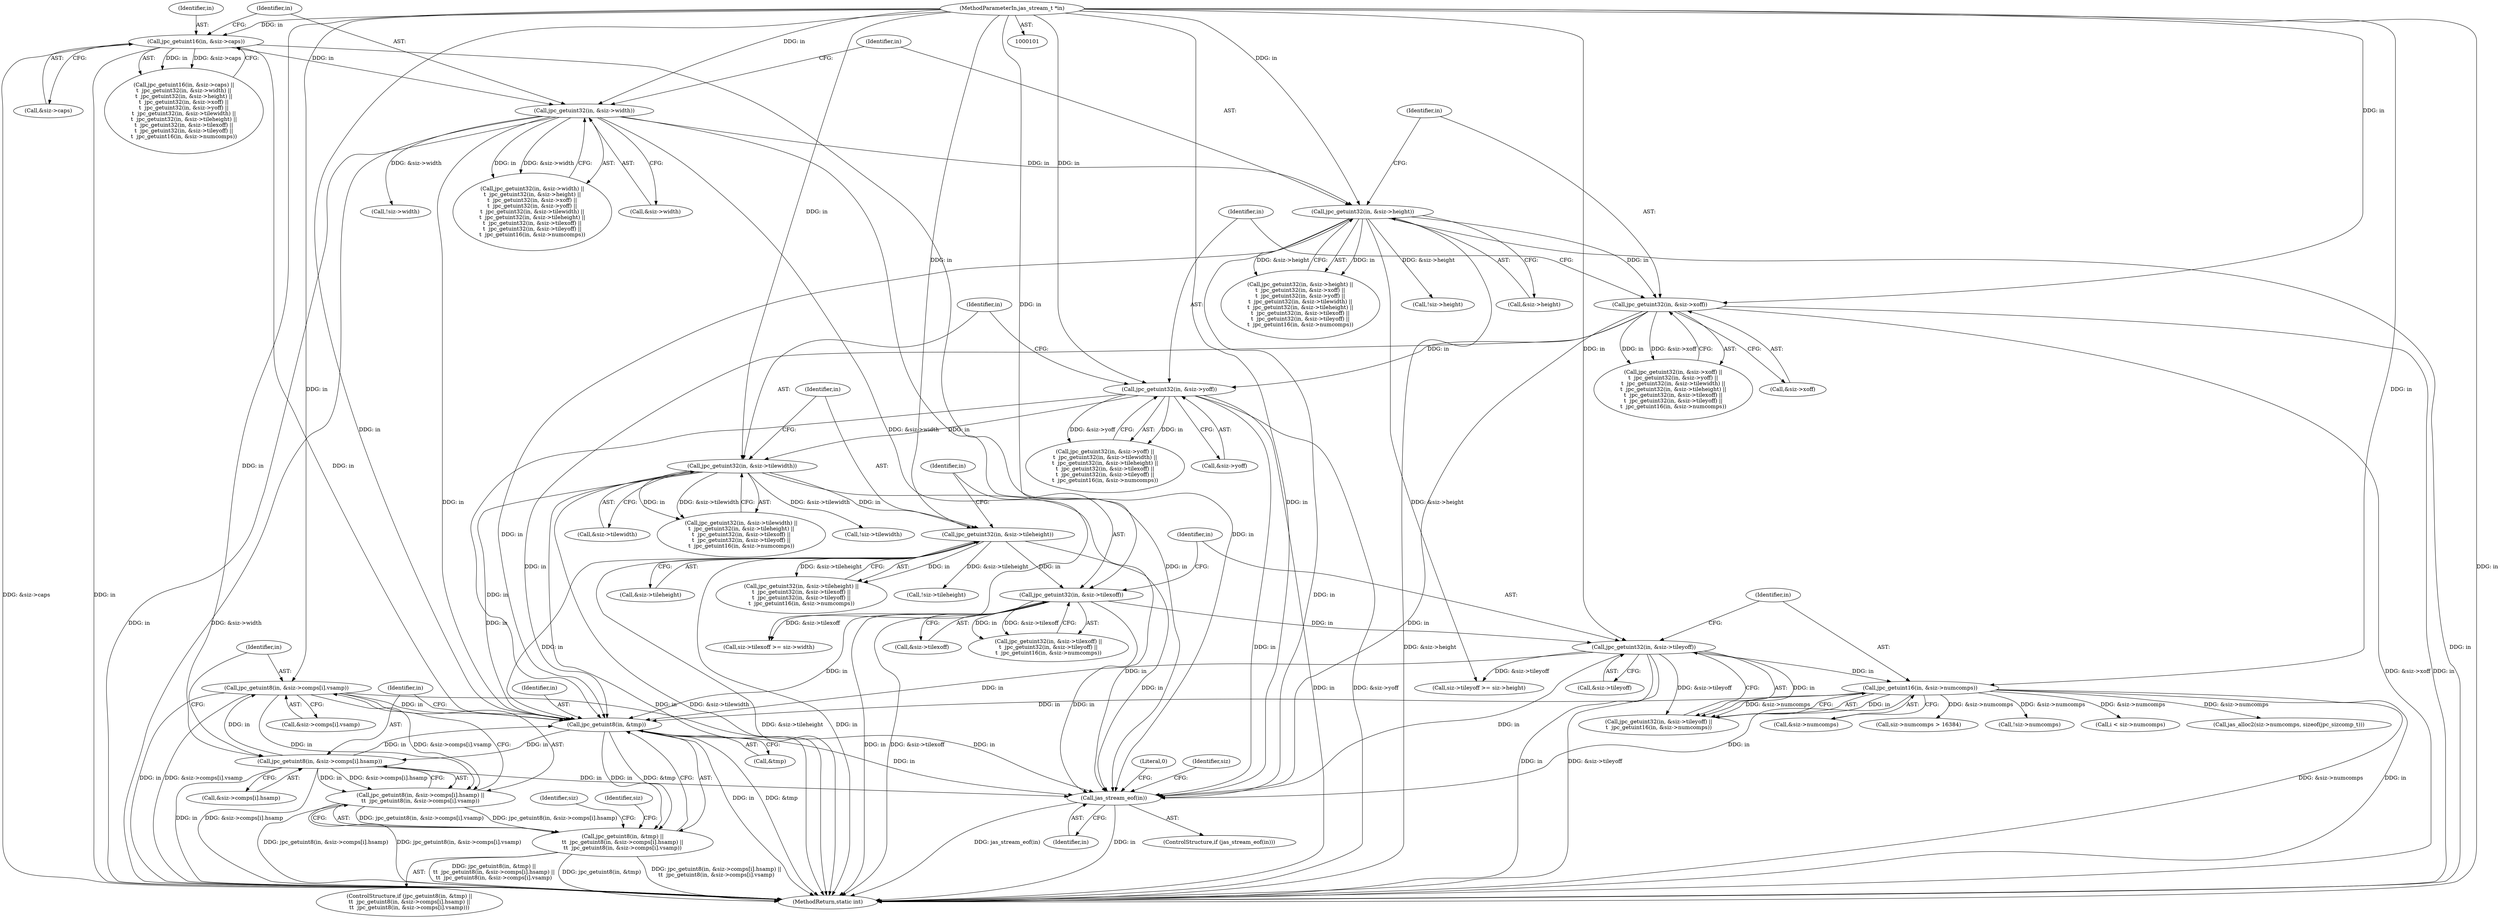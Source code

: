 digraph "0_jasper_ba2b9d000660313af7b692542afbd374c5685865@array" {
"1000296" [label="(Call,jpc_getuint8(in, &siz->comps[i].vsamp))"];
"1000286" [label="(Call,jpc_getuint8(in, &siz->comps[i].hsamp))"];
"1000281" [label="(Call,jpc_getuint8(in, &tmp))"];
"1000129" [label="(Call,jpc_getuint32(in, &siz->width))"];
"1000122" [label="(Call,jpc_getuint16(in, &siz->caps))"];
"1000104" [label="(MethodParameterIn,jas_stream_t *in)"];
"1000171" [label="(Call,jpc_getuint32(in, &siz->tilexoff))"];
"1000164" [label="(Call,jpc_getuint32(in, &siz->tileheight))"];
"1000157" [label="(Call,jpc_getuint32(in, &siz->tilewidth))"];
"1000150" [label="(Call,jpc_getuint32(in, &siz->yoff))"];
"1000143" [label="(Call,jpc_getuint32(in, &siz->xoff))"];
"1000136" [label="(Call,jpc_getuint32(in, &siz->height))"];
"1000184" [label="(Call,jpc_getuint16(in, &siz->numcomps))"];
"1000178" [label="(Call,jpc_getuint32(in, &siz->tileyoff))"];
"1000296" [label="(Call,jpc_getuint8(in, &siz->comps[i].vsamp))"];
"1000280" [label="(Call,jpc_getuint8(in, &tmp) ||\n\t\t  jpc_getuint8(in, &siz->comps[i].hsamp) ||\n\t\t  jpc_getuint8(in, &siz->comps[i].vsamp))"];
"1000285" [label="(Call,jpc_getuint8(in, &siz->comps[i].hsamp) ||\n\t\t  jpc_getuint8(in, &siz->comps[i].vsamp))"];
"1000415" [label="(Call,jas_stream_eof(in))"];
"1000128" [label="(Call,jpc_getuint32(in, &siz->width) ||\n\t  jpc_getuint32(in, &siz->height) ||\n\t  jpc_getuint32(in, &siz->xoff) ||\n\t  jpc_getuint32(in, &siz->yoff) ||\n\t  jpc_getuint32(in, &siz->tilewidth) ||\n\t  jpc_getuint32(in, &siz->tileheight) ||\n\t  jpc_getuint32(in, &siz->tilexoff) ||\n\t  jpc_getuint32(in, &siz->tileyoff) ||\n\t  jpc_getuint16(in, &siz->numcomps))"];
"1000282" [label="(Identifier,in)"];
"1000142" [label="(Call,jpc_getuint32(in, &siz->xoff) ||\n\t  jpc_getuint32(in, &siz->yoff) ||\n\t  jpc_getuint32(in, &siz->tilewidth) ||\n\t  jpc_getuint32(in, &siz->tileheight) ||\n\t  jpc_getuint32(in, &siz->tilexoff) ||\n\t  jpc_getuint32(in, &siz->tileyoff) ||\n\t  jpc_getuint16(in, &siz->numcomps))"];
"1000135" [label="(Call,jpc_getuint32(in, &siz->height) ||\n\t  jpc_getuint32(in, &siz->xoff) ||\n\t  jpc_getuint32(in, &siz->yoff) ||\n\t  jpc_getuint32(in, &siz->tilewidth) ||\n\t  jpc_getuint32(in, &siz->tileheight) ||\n\t  jpc_getuint32(in, &siz->tilexoff) ||\n\t  jpc_getuint32(in, &siz->tileyoff) ||\n\t  jpc_getuint16(in, &siz->numcomps))"];
"1000287" [label="(Identifier,in)"];
"1000201" [label="(Call,!siz->height)"];
"1000220" [label="(Call,siz->numcomps > 16384)"];
"1000138" [label="(Call,&siz->height)"];
"1000280" [label="(Call,jpc_getuint8(in, &tmp) ||\n\t\t  jpc_getuint8(in, &siz->comps[i].hsamp) ||\n\t\t  jpc_getuint8(in, &siz->comps[i].vsamp))"];
"1000309" [label="(Identifier,siz)"];
"1000185" [label="(Identifier,in)"];
"1000414" [label="(ControlStructure,if (jas_stream_eof(in)))"];
"1000416" [label="(Identifier,in)"];
"1000163" [label="(Call,jpc_getuint32(in, &siz->tileheight) ||\n\t  jpc_getuint32(in, &siz->tilexoff) ||\n\t  jpc_getuint32(in, &siz->tileyoff) ||\n\t  jpc_getuint16(in, &siz->numcomps))"];
"1000149" [label="(Call,jpc_getuint32(in, &siz->yoff) ||\n\t  jpc_getuint32(in, &siz->tilewidth) ||\n\t  jpc_getuint32(in, &siz->tileheight) ||\n\t  jpc_getuint32(in, &siz->tilexoff) ||\n\t  jpc_getuint32(in, &siz->tileyoff) ||\n\t  jpc_getuint16(in, &siz->numcomps))"];
"1000196" [label="(Call,!siz->width)"];
"1000426" [label="(Literal,0)"];
"1000296" [label="(Call,jpc_getuint8(in, &siz->comps[i].vsamp))"];
"1000122" [label="(Call,jpc_getuint16(in, &siz->caps))"];
"1000216" [label="(Call,!siz->numcomps)"];
"1000179" [label="(Identifier,in)"];
"1000320" [label="(Identifier,siz)"];
"1000211" [label="(Call,!siz->tileheight)"];
"1000298" [label="(Call,&siz->comps[i].vsamp)"];
"1000271" [label="(Call,i < siz->numcomps)"];
"1000171" [label="(Call,jpc_getuint32(in, &siz->tilexoff))"];
"1000170" [label="(Call,jpc_getuint32(in, &siz->tilexoff) ||\n\t  jpc_getuint32(in, &siz->tileyoff) ||\n\t  jpc_getuint16(in, &siz->numcomps))"];
"1000166" [label="(Call,&siz->tileheight)"];
"1000206" [label="(Call,!siz->tilewidth)"];
"1000159" [label="(Call,&siz->tilewidth)"];
"1000152" [label="(Call,&siz->yoff)"];
"1000427" [label="(MethodReturn,static int)"];
"1000257" [label="(Call,jas_alloc2(siz->numcomps, sizeof(jpc_sizcomp_t)))"];
"1000145" [label="(Call,&siz->xoff)"];
"1000178" [label="(Call,jpc_getuint32(in, &siz->tileyoff))"];
"1000180" [label="(Call,&siz->tileyoff)"];
"1000151" [label="(Identifier,in)"];
"1000186" [label="(Call,&siz->numcomps)"];
"1000285" [label="(Call,jpc_getuint8(in, &siz->comps[i].hsamp) ||\n\t\t  jpc_getuint8(in, &siz->comps[i].vsamp))"];
"1000104" [label="(MethodParameterIn,jas_stream_t *in)"];
"1000281" [label="(Call,jpc_getuint8(in, &tmp))"];
"1000288" [label="(Call,&siz->comps[i].hsamp)"];
"1000131" [label="(Call,&siz->width)"];
"1000144" [label="(Identifier,in)"];
"1000143" [label="(Call,jpc_getuint32(in, &siz->xoff))"];
"1000150" [label="(Call,jpc_getuint32(in, &siz->yoff))"];
"1000177" [label="(Call,jpc_getuint32(in, &siz->tileyoff) ||\n\t  jpc_getuint16(in, &siz->numcomps))"];
"1000164" [label="(Call,jpc_getuint32(in, &siz->tileheight))"];
"1000137" [label="(Identifier,in)"];
"1000173" [label="(Call,&siz->tilexoff)"];
"1000238" [label="(Call,siz->tileyoff >= siz->height)"];
"1000165" [label="(Identifier,in)"];
"1000231" [label="(Call,siz->tilexoff >= siz->width)"];
"1000121" [label="(Call,jpc_getuint16(in, &siz->caps) ||\n\t  jpc_getuint32(in, &siz->width) ||\n\t  jpc_getuint32(in, &siz->height) ||\n\t  jpc_getuint32(in, &siz->xoff) ||\n\t  jpc_getuint32(in, &siz->yoff) ||\n\t  jpc_getuint32(in, &siz->tilewidth) ||\n\t  jpc_getuint32(in, &siz->tileheight) ||\n\t  jpc_getuint32(in, &siz->tilexoff) ||\n\t  jpc_getuint32(in, &siz->tileyoff) ||\n\t  jpc_getuint16(in, &siz->numcomps))"];
"1000156" [label="(Call,jpc_getuint32(in, &siz->tilewidth) ||\n\t  jpc_getuint32(in, &siz->tileheight) ||\n\t  jpc_getuint32(in, &siz->tilexoff) ||\n\t  jpc_getuint32(in, &siz->tileyoff) ||\n\t  jpc_getuint16(in, &siz->numcomps))"];
"1000286" [label="(Call,jpc_getuint8(in, &siz->comps[i].hsamp))"];
"1000420" [label="(Identifier,siz)"];
"1000283" [label="(Call,&tmp)"];
"1000123" [label="(Identifier,in)"];
"1000184" [label="(Call,jpc_getuint16(in, &siz->numcomps))"];
"1000158" [label="(Identifier,in)"];
"1000136" [label="(Call,jpc_getuint32(in, &siz->height))"];
"1000297" [label="(Identifier,in)"];
"1000129" [label="(Call,jpc_getuint32(in, &siz->width))"];
"1000130" [label="(Identifier,in)"];
"1000157" [label="(Call,jpc_getuint32(in, &siz->tilewidth))"];
"1000124" [label="(Call,&siz->caps)"];
"1000279" [label="(ControlStructure,if (jpc_getuint8(in, &tmp) ||\n\t\t  jpc_getuint8(in, &siz->comps[i].hsamp) ||\n\t\t  jpc_getuint8(in, &siz->comps[i].vsamp)))"];
"1000415" [label="(Call,jas_stream_eof(in))"];
"1000172" [label="(Identifier,in)"];
"1000296" -> "1000285"  [label="AST: "];
"1000296" -> "1000298"  [label="CFG: "];
"1000297" -> "1000296"  [label="AST: "];
"1000298" -> "1000296"  [label="AST: "];
"1000285" -> "1000296"  [label="CFG: "];
"1000296" -> "1000427"  [label="DDG: &siz->comps[i].vsamp"];
"1000296" -> "1000427"  [label="DDG: in"];
"1000296" -> "1000281"  [label="DDG: in"];
"1000296" -> "1000285"  [label="DDG: in"];
"1000296" -> "1000285"  [label="DDG: &siz->comps[i].vsamp"];
"1000286" -> "1000296"  [label="DDG: in"];
"1000104" -> "1000296"  [label="DDG: in"];
"1000296" -> "1000415"  [label="DDG: in"];
"1000286" -> "1000285"  [label="AST: "];
"1000286" -> "1000288"  [label="CFG: "];
"1000287" -> "1000286"  [label="AST: "];
"1000288" -> "1000286"  [label="AST: "];
"1000297" -> "1000286"  [label="CFG: "];
"1000285" -> "1000286"  [label="CFG: "];
"1000286" -> "1000427"  [label="DDG: in"];
"1000286" -> "1000427"  [label="DDG: &siz->comps[i].hsamp"];
"1000286" -> "1000281"  [label="DDG: in"];
"1000286" -> "1000285"  [label="DDG: in"];
"1000286" -> "1000285"  [label="DDG: &siz->comps[i].hsamp"];
"1000281" -> "1000286"  [label="DDG: in"];
"1000104" -> "1000286"  [label="DDG: in"];
"1000286" -> "1000415"  [label="DDG: in"];
"1000281" -> "1000280"  [label="AST: "];
"1000281" -> "1000283"  [label="CFG: "];
"1000282" -> "1000281"  [label="AST: "];
"1000283" -> "1000281"  [label="AST: "];
"1000287" -> "1000281"  [label="CFG: "];
"1000280" -> "1000281"  [label="CFG: "];
"1000281" -> "1000427"  [label="DDG: in"];
"1000281" -> "1000427"  [label="DDG: &tmp"];
"1000281" -> "1000280"  [label="DDG: in"];
"1000281" -> "1000280"  [label="DDG: &tmp"];
"1000129" -> "1000281"  [label="DDG: in"];
"1000171" -> "1000281"  [label="DDG: in"];
"1000184" -> "1000281"  [label="DDG: in"];
"1000150" -> "1000281"  [label="DDG: in"];
"1000122" -> "1000281"  [label="DDG: in"];
"1000136" -> "1000281"  [label="DDG: in"];
"1000164" -> "1000281"  [label="DDG: in"];
"1000178" -> "1000281"  [label="DDG: in"];
"1000157" -> "1000281"  [label="DDG: in"];
"1000143" -> "1000281"  [label="DDG: in"];
"1000104" -> "1000281"  [label="DDG: in"];
"1000281" -> "1000415"  [label="DDG: in"];
"1000129" -> "1000128"  [label="AST: "];
"1000129" -> "1000131"  [label="CFG: "];
"1000130" -> "1000129"  [label="AST: "];
"1000131" -> "1000129"  [label="AST: "];
"1000137" -> "1000129"  [label="CFG: "];
"1000128" -> "1000129"  [label="CFG: "];
"1000129" -> "1000427"  [label="DDG: in"];
"1000129" -> "1000427"  [label="DDG: &siz->width"];
"1000129" -> "1000128"  [label="DDG: in"];
"1000129" -> "1000128"  [label="DDG: &siz->width"];
"1000122" -> "1000129"  [label="DDG: in"];
"1000104" -> "1000129"  [label="DDG: in"];
"1000129" -> "1000136"  [label="DDG: in"];
"1000129" -> "1000196"  [label="DDG: &siz->width"];
"1000129" -> "1000231"  [label="DDG: &siz->width"];
"1000129" -> "1000415"  [label="DDG: in"];
"1000122" -> "1000121"  [label="AST: "];
"1000122" -> "1000124"  [label="CFG: "];
"1000123" -> "1000122"  [label="AST: "];
"1000124" -> "1000122"  [label="AST: "];
"1000130" -> "1000122"  [label="CFG: "];
"1000121" -> "1000122"  [label="CFG: "];
"1000122" -> "1000427"  [label="DDG: in"];
"1000122" -> "1000427"  [label="DDG: &siz->caps"];
"1000122" -> "1000121"  [label="DDG: in"];
"1000122" -> "1000121"  [label="DDG: &siz->caps"];
"1000104" -> "1000122"  [label="DDG: in"];
"1000122" -> "1000415"  [label="DDG: in"];
"1000104" -> "1000101"  [label="AST: "];
"1000104" -> "1000427"  [label="DDG: in"];
"1000104" -> "1000136"  [label="DDG: in"];
"1000104" -> "1000143"  [label="DDG: in"];
"1000104" -> "1000150"  [label="DDG: in"];
"1000104" -> "1000157"  [label="DDG: in"];
"1000104" -> "1000164"  [label="DDG: in"];
"1000104" -> "1000171"  [label="DDG: in"];
"1000104" -> "1000178"  [label="DDG: in"];
"1000104" -> "1000184"  [label="DDG: in"];
"1000104" -> "1000415"  [label="DDG: in"];
"1000171" -> "1000170"  [label="AST: "];
"1000171" -> "1000173"  [label="CFG: "];
"1000172" -> "1000171"  [label="AST: "];
"1000173" -> "1000171"  [label="AST: "];
"1000179" -> "1000171"  [label="CFG: "];
"1000170" -> "1000171"  [label="CFG: "];
"1000171" -> "1000427"  [label="DDG: in"];
"1000171" -> "1000427"  [label="DDG: &siz->tilexoff"];
"1000171" -> "1000170"  [label="DDG: in"];
"1000171" -> "1000170"  [label="DDG: &siz->tilexoff"];
"1000164" -> "1000171"  [label="DDG: in"];
"1000171" -> "1000178"  [label="DDG: in"];
"1000171" -> "1000231"  [label="DDG: &siz->tilexoff"];
"1000171" -> "1000415"  [label="DDG: in"];
"1000164" -> "1000163"  [label="AST: "];
"1000164" -> "1000166"  [label="CFG: "];
"1000165" -> "1000164"  [label="AST: "];
"1000166" -> "1000164"  [label="AST: "];
"1000172" -> "1000164"  [label="CFG: "];
"1000163" -> "1000164"  [label="CFG: "];
"1000164" -> "1000427"  [label="DDG: &siz->tileheight"];
"1000164" -> "1000427"  [label="DDG: in"];
"1000164" -> "1000163"  [label="DDG: in"];
"1000164" -> "1000163"  [label="DDG: &siz->tileheight"];
"1000157" -> "1000164"  [label="DDG: in"];
"1000164" -> "1000211"  [label="DDG: &siz->tileheight"];
"1000164" -> "1000415"  [label="DDG: in"];
"1000157" -> "1000156"  [label="AST: "];
"1000157" -> "1000159"  [label="CFG: "];
"1000158" -> "1000157"  [label="AST: "];
"1000159" -> "1000157"  [label="AST: "];
"1000165" -> "1000157"  [label="CFG: "];
"1000156" -> "1000157"  [label="CFG: "];
"1000157" -> "1000427"  [label="DDG: &siz->tilewidth"];
"1000157" -> "1000427"  [label="DDG: in"];
"1000157" -> "1000156"  [label="DDG: in"];
"1000157" -> "1000156"  [label="DDG: &siz->tilewidth"];
"1000150" -> "1000157"  [label="DDG: in"];
"1000157" -> "1000206"  [label="DDG: &siz->tilewidth"];
"1000157" -> "1000415"  [label="DDG: in"];
"1000150" -> "1000149"  [label="AST: "];
"1000150" -> "1000152"  [label="CFG: "];
"1000151" -> "1000150"  [label="AST: "];
"1000152" -> "1000150"  [label="AST: "];
"1000158" -> "1000150"  [label="CFG: "];
"1000149" -> "1000150"  [label="CFG: "];
"1000150" -> "1000427"  [label="DDG: in"];
"1000150" -> "1000427"  [label="DDG: &siz->yoff"];
"1000150" -> "1000149"  [label="DDG: in"];
"1000150" -> "1000149"  [label="DDG: &siz->yoff"];
"1000143" -> "1000150"  [label="DDG: in"];
"1000150" -> "1000415"  [label="DDG: in"];
"1000143" -> "1000142"  [label="AST: "];
"1000143" -> "1000145"  [label="CFG: "];
"1000144" -> "1000143"  [label="AST: "];
"1000145" -> "1000143"  [label="AST: "];
"1000151" -> "1000143"  [label="CFG: "];
"1000142" -> "1000143"  [label="CFG: "];
"1000143" -> "1000427"  [label="DDG: in"];
"1000143" -> "1000427"  [label="DDG: &siz->xoff"];
"1000143" -> "1000142"  [label="DDG: in"];
"1000143" -> "1000142"  [label="DDG: &siz->xoff"];
"1000136" -> "1000143"  [label="DDG: in"];
"1000143" -> "1000415"  [label="DDG: in"];
"1000136" -> "1000135"  [label="AST: "];
"1000136" -> "1000138"  [label="CFG: "];
"1000137" -> "1000136"  [label="AST: "];
"1000138" -> "1000136"  [label="AST: "];
"1000144" -> "1000136"  [label="CFG: "];
"1000135" -> "1000136"  [label="CFG: "];
"1000136" -> "1000427"  [label="DDG: &siz->height"];
"1000136" -> "1000427"  [label="DDG: in"];
"1000136" -> "1000135"  [label="DDG: in"];
"1000136" -> "1000135"  [label="DDG: &siz->height"];
"1000136" -> "1000201"  [label="DDG: &siz->height"];
"1000136" -> "1000238"  [label="DDG: &siz->height"];
"1000136" -> "1000415"  [label="DDG: in"];
"1000184" -> "1000177"  [label="AST: "];
"1000184" -> "1000186"  [label="CFG: "];
"1000185" -> "1000184"  [label="AST: "];
"1000186" -> "1000184"  [label="AST: "];
"1000177" -> "1000184"  [label="CFG: "];
"1000184" -> "1000427"  [label="DDG: &siz->numcomps"];
"1000184" -> "1000427"  [label="DDG: in"];
"1000184" -> "1000177"  [label="DDG: in"];
"1000184" -> "1000177"  [label="DDG: &siz->numcomps"];
"1000178" -> "1000184"  [label="DDG: in"];
"1000184" -> "1000216"  [label="DDG: &siz->numcomps"];
"1000184" -> "1000220"  [label="DDG: &siz->numcomps"];
"1000184" -> "1000257"  [label="DDG: &siz->numcomps"];
"1000184" -> "1000271"  [label="DDG: &siz->numcomps"];
"1000184" -> "1000415"  [label="DDG: in"];
"1000178" -> "1000177"  [label="AST: "];
"1000178" -> "1000180"  [label="CFG: "];
"1000179" -> "1000178"  [label="AST: "];
"1000180" -> "1000178"  [label="AST: "];
"1000185" -> "1000178"  [label="CFG: "];
"1000177" -> "1000178"  [label="CFG: "];
"1000178" -> "1000427"  [label="DDG: in"];
"1000178" -> "1000427"  [label="DDG: &siz->tileyoff"];
"1000178" -> "1000177"  [label="DDG: in"];
"1000178" -> "1000177"  [label="DDG: &siz->tileyoff"];
"1000178" -> "1000238"  [label="DDG: &siz->tileyoff"];
"1000178" -> "1000415"  [label="DDG: in"];
"1000280" -> "1000279"  [label="AST: "];
"1000280" -> "1000285"  [label="CFG: "];
"1000285" -> "1000280"  [label="AST: "];
"1000309" -> "1000280"  [label="CFG: "];
"1000320" -> "1000280"  [label="CFG: "];
"1000280" -> "1000427"  [label="DDG: jpc_getuint8(in, &siz->comps[i].hsamp) ||\n\t\t  jpc_getuint8(in, &siz->comps[i].vsamp)"];
"1000280" -> "1000427"  [label="DDG: jpc_getuint8(in, &tmp) ||\n\t\t  jpc_getuint8(in, &siz->comps[i].hsamp) ||\n\t\t  jpc_getuint8(in, &siz->comps[i].vsamp)"];
"1000280" -> "1000427"  [label="DDG: jpc_getuint8(in, &tmp)"];
"1000285" -> "1000280"  [label="DDG: jpc_getuint8(in, &siz->comps[i].hsamp)"];
"1000285" -> "1000280"  [label="DDG: jpc_getuint8(in, &siz->comps[i].vsamp)"];
"1000285" -> "1000427"  [label="DDG: jpc_getuint8(in, &siz->comps[i].hsamp)"];
"1000285" -> "1000427"  [label="DDG: jpc_getuint8(in, &siz->comps[i].vsamp)"];
"1000415" -> "1000414"  [label="AST: "];
"1000415" -> "1000416"  [label="CFG: "];
"1000416" -> "1000415"  [label="AST: "];
"1000420" -> "1000415"  [label="CFG: "];
"1000426" -> "1000415"  [label="CFG: "];
"1000415" -> "1000427"  [label="DDG: in"];
"1000415" -> "1000427"  [label="DDG: jas_stream_eof(in)"];
}
